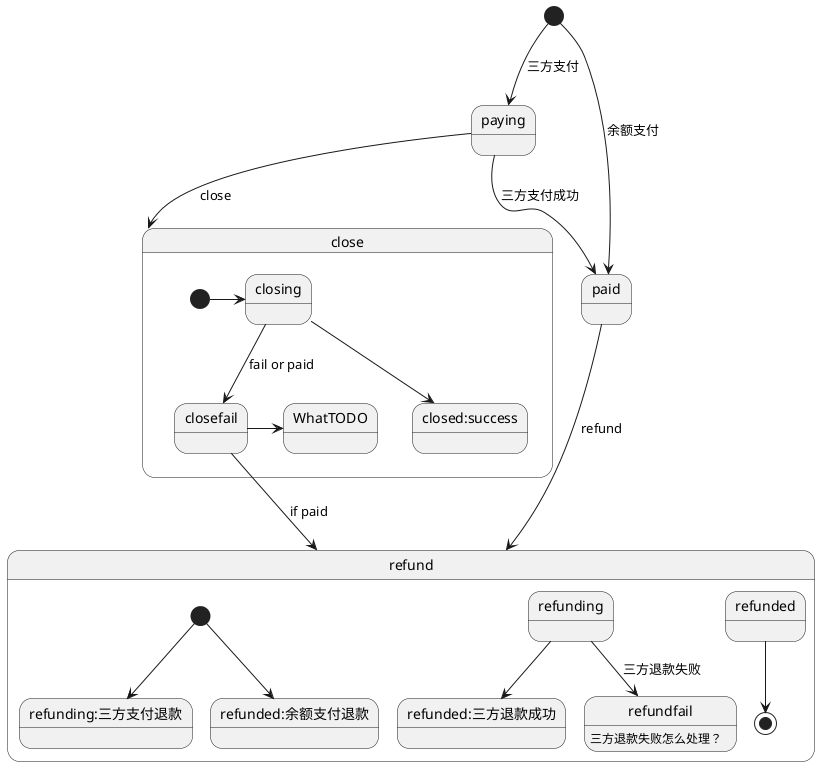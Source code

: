 @startuml
[*] --> paying: 三方支付
[*] --> paid : 余额支付
paying --> paid : 三方支付成功
paying --> close: close
paid --> refund : refund

state refund {
[*]-->refunding:三方支付退款
[*]--> refunded:余额支付退款
refunding-->refunded:三方退款成功
refunding --> refundfail : 三方退款失败
refundfail:三方退款失败怎么处理？
refunded --> [*]
}

state close {
[*]->closing
closing --> closed:success
closing-->closefail:fail or paid

closefail -> WhatTODO
closefail --> refund: if paid
}

@enduml
